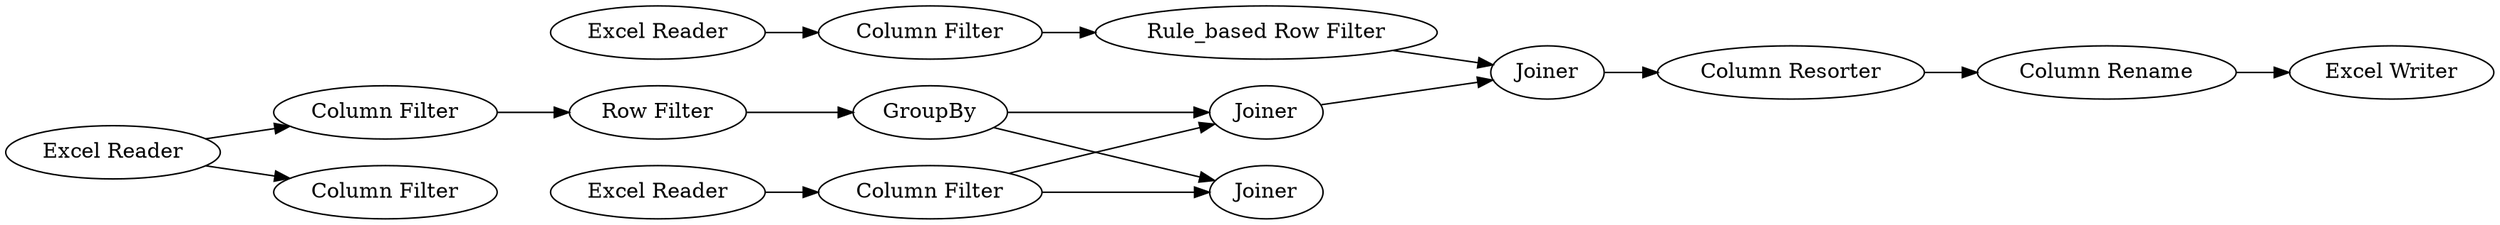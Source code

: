 digraph {
	1 [label="Excel Reader"]
	4 [label="Excel Reader"]
	24 [label="Column Filter"]
	25 [label="Row Filter"]
	28 [label=GroupBy]
	31 [label="Column Filter"]
	32 [label=Joiner]
	33 [label="Column Rename"]
	34 [label="Excel Writer"]
	35 [label="Column Filter"]
	39 [label="Excel Reader"]
	40 [label="Column Filter"]
	41 [label="Rule_based Row Filter"]
	42 [label=Joiner]
	44 [label="Column Resorter"]
	45 [label=Joiner]
	1 -> 35
	1 -> 24
	4 -> 31
	24 -> 25
	25 -> 28
	28 -> 45
	28 -> 32
	31 -> 45
	31 -> 32
	32 -> 42
	33 -> 34
	39 -> 40
	40 -> 41
	41 -> 42
	42 -> 44
	44 -> 33
	rankdir=LR
}

